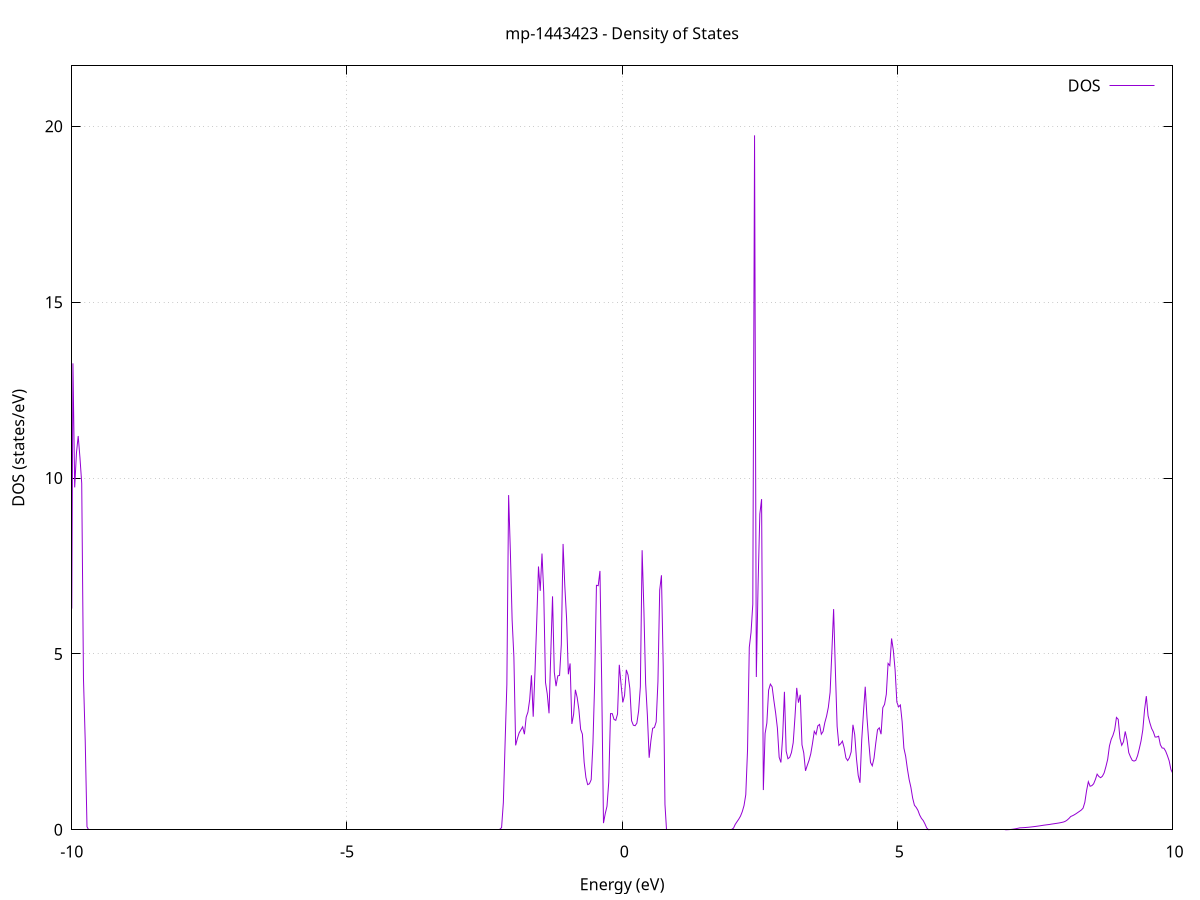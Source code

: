 set title 'mp-1443423 - Density of States'
set xlabel 'Energy (eV)'
set ylabel 'DOS (states/eV)'
set grid
set xrange [-10:10]
set yrange [0:21.720]
set xzeroaxis lt -1
set terminal png size 800,600
set output 'mp-1443423_dos_gnuplot.png'
plot '-' using 1:2 with lines title 'DOS'
-39.250400 0.000000
-39.218500 0.000000
-39.186500 0.000000
-39.154600 0.000000
-39.122700 0.000000
-39.090800 0.000000
-39.058900 0.000000
-39.026900 0.000000
-38.995000 0.000000
-38.963100 0.000000
-38.931200 0.000000
-38.899300 0.000000
-38.867300 0.000000
-38.835400 0.000000
-38.803500 0.000000
-38.771600 0.000000
-38.739700 0.000000
-38.707700 0.000000
-38.675800 0.000000
-38.643900 0.000000
-38.612000 0.000000
-38.580100 0.000000
-38.548100 0.000000
-38.516200 0.000000
-38.484300 0.000000
-38.452400 0.000000
-38.420500 0.000000
-38.388500 0.000000
-38.356600 0.000000
-38.324700 0.000000
-38.292800 0.000000
-38.260800 0.000000
-38.228900 0.000000
-38.197000 0.000000
-38.165100 0.000000
-38.133200 0.000000
-38.101200 0.000000
-38.069300 0.000000
-38.037400 0.000000
-38.005500 0.000000
-37.973600 0.000000
-37.941600 0.000000
-37.909700 0.000000
-37.877800 0.000000
-37.845900 0.000000
-37.814000 0.000000
-37.782000 0.000000
-37.750100 0.000000
-37.718200 0.000000
-37.686300 0.000000
-37.654400 0.000000
-37.622400 0.000000
-37.590500 0.000000
-37.558600 0.000000
-37.526700 0.000000
-37.494800 0.000000
-37.462800 0.000000
-37.430900 0.000000
-37.399000 0.000000
-37.367100 0.000000
-37.335200 0.000000
-37.303200 0.000000
-37.271300 0.000000
-37.239400 0.000000
-37.207500 0.000000
-37.175500 0.000000
-37.143600 0.000000
-37.111700 0.000000
-37.079800 0.000000
-37.047900 0.000000
-37.015900 0.000000
-36.984000 0.000000
-36.952100 0.000000
-36.920200 0.000000
-36.888300 0.000000
-36.856300 0.000000
-36.824400 0.000000
-36.792500 0.000000
-36.760600 0.000000
-36.728700 0.000000
-36.696700 0.000000
-36.664800 0.000000
-36.632900 0.000000
-36.601000 0.000000
-36.569100 0.000000
-36.537100 0.000000
-36.505200 0.000000
-36.473300 0.000000
-36.441400 0.000000
-36.409500 0.000000
-36.377500 0.000000
-36.345600 0.000000
-36.313700 0.000000
-36.281800 396.593800
-36.249900 0.000000
-36.217900 0.000000
-36.186000 0.000000
-36.154100 0.000000
-36.122200 0.000000
-36.090200 0.000000
-36.058300 0.000000
-36.026400 0.000000
-35.994500 0.000000
-35.962600 0.000000
-35.930600 0.000000
-35.898700 0.000000
-35.866800 0.000000
-35.834900 0.000000
-35.803000 0.000000
-35.771000 0.000000
-35.739100 0.000000
-35.707200 0.000000
-35.675300 0.000000
-35.643400 0.000000
-35.611400 0.000000
-35.579500 0.000000
-35.547600 0.000000
-35.515700 0.000000
-35.483800 0.000000
-35.451800 0.000000
-35.419900 0.000000
-35.388000 0.000000
-35.356100 0.000000
-35.324200 0.000000
-35.292200 0.000000
-35.260300 0.000000
-35.228400 0.000000
-35.196500 0.000000
-35.164600 0.000000
-35.132600 0.000000
-35.100700 0.000000
-35.068800 0.000000
-35.036900 0.000000
-35.004900 0.000000
-34.973000 0.000000
-34.941100 0.000000
-34.909200 0.000000
-34.877300 0.000000
-34.845300 0.000000
-34.813400 0.000000
-34.781500 0.000000
-34.749600 0.000000
-34.717700 0.000000
-34.685700 0.000000
-34.653800 0.000000
-34.621900 0.000000
-34.590000 0.000000
-34.558100 0.000000
-34.526100 0.000000
-34.494200 0.000000
-34.462300 0.000000
-34.430400 0.000000
-34.398500 0.000000
-34.366500 0.000000
-34.334600 0.000000
-34.302700 0.000000
-34.270800 0.000000
-34.238900 0.000000
-34.206900 0.000000
-34.175000 0.000000
-34.143100 0.000000
-34.111200 0.000000
-34.079300 0.000000
-34.047300 0.000000
-34.015400 0.000000
-33.983500 0.000000
-33.951600 0.000000
-33.919600 0.000000
-33.887700 0.000000
-33.855800 0.000000
-33.823900 0.000000
-33.792000 0.000000
-33.760000 0.000000
-33.728100 0.000000
-33.696200 0.000000
-33.664300 0.000000
-33.632400 0.000000
-33.600400 0.000000
-33.568500 0.000000
-33.536600 0.000000
-33.504700 0.000000
-33.472800 0.000000
-33.440800 0.000000
-33.408900 0.000000
-33.377000 0.000000
-33.345100 0.000000
-33.313200 0.000000
-33.281200 0.000000
-33.249300 0.000000
-33.217400 0.000000
-33.185500 0.000000
-33.153600 0.000000
-33.121600 0.000000
-33.089700 0.000000
-33.057800 0.000000
-33.025900 0.000000
-32.993900 0.000000
-32.962000 0.000000
-32.930100 0.000000
-32.898200 0.000000
-32.866300 0.000000
-32.834300 0.000000
-32.802400 0.000000
-32.770500 0.000000
-32.738600 0.000000
-32.706700 0.000000
-32.674700 0.000000
-32.642800 0.000000
-32.610900 0.000000
-32.579000 0.000000
-32.547100 0.000000
-32.515100 0.000000
-32.483200 0.000000
-32.451300 0.000000
-32.419400 0.000000
-32.387500 0.000000
-32.355500 0.000000
-32.323600 0.000000
-32.291700 0.000000
-32.259800 0.000000
-32.227900 0.000000
-32.195900 0.000000
-32.164000 0.000000
-32.132100 0.000000
-32.100200 0.000000
-32.068300 0.000000
-32.036300 0.000000
-32.004400 0.000000
-31.972500 0.000000
-31.940600 0.000000
-31.908600 0.000000
-31.876700 0.000000
-31.844800 0.000000
-31.812900 0.000000
-31.781000 0.000000
-31.749000 0.000000
-31.717100 0.000000
-31.685200 0.000000
-31.653300 0.000000
-31.621400 0.000000
-31.589400 0.000000
-31.557500 0.000000
-31.525600 0.000000
-31.493700 0.000000
-31.461800 0.000000
-31.429800 0.000000
-31.397900 0.000000
-31.366000 0.000000
-31.334100 0.000000
-31.302200 0.000000
-31.270200 0.000000
-31.238300 0.000000
-31.206400 0.000000
-31.174500 0.000000
-31.142600 0.000000
-31.110600 0.000000
-31.078700 0.000000
-31.046800 0.000000
-31.014900 0.000000
-30.983000 0.000000
-30.951000 0.000000
-30.919100 0.000000
-30.887200 0.000000
-30.855300 0.000000
-30.823300 0.000000
-30.791400 0.000000
-30.759500 0.000000
-30.727600 0.000000
-30.695700 0.000000
-30.663700 0.000000
-30.631800 0.000000
-30.599900 0.000000
-30.568000 0.000000
-30.536100 0.000000
-30.504100 0.000000
-30.472200 0.000000
-30.440300 0.000000
-30.408400 0.000000
-30.376500 0.000000
-30.344500 0.000000
-30.312600 0.000000
-30.280700 0.000000
-30.248800 0.000000
-30.216900 0.000000
-30.184900 0.000000
-30.153000 0.000000
-30.121100 0.000000
-30.089200 0.000000
-30.057300 0.000000
-30.025300 0.000000
-29.993400 0.000000
-29.961500 0.000000
-29.929600 0.000000
-29.897700 0.000000
-29.865700 0.000000
-29.833800 0.000000
-29.801900 0.000000
-29.770000 0.000000
-29.738000 0.000000
-29.706100 0.000000
-29.674200 0.000000
-29.642300 0.000000
-29.610400 0.000000
-29.578400 0.000000
-29.546500 0.000000
-29.514600 0.000000
-29.482700 0.000000
-29.450800 0.000000
-29.418800 0.000000
-29.386900 0.000000
-29.355000 0.000000
-29.323100 0.000000
-29.291200 0.000000
-29.259200 0.000000
-29.227300 0.000000
-29.195400 0.000000
-29.163500 0.000000
-29.131600 0.000000
-29.099600 0.000000
-29.067700 0.000000
-29.035800 0.000000
-29.003900 0.000000
-28.972000 0.000000
-28.940000 0.000000
-28.908100 0.000000
-28.876200 0.000000
-28.844300 0.000000
-28.812400 0.000000
-28.780400 0.000000
-28.748500 0.000000
-28.716600 0.000000
-28.684700 0.000000
-28.652700 0.000000
-28.620800 0.000000
-28.588900 0.000000
-28.557000 0.000000
-28.525100 0.000000
-28.493100 0.000000
-28.461200 0.000000
-28.429300 0.000000
-28.397400 0.000000
-28.365500 0.000000
-28.333500 0.000000
-28.301600 0.000000
-28.269700 0.000000
-28.237800 0.000000
-28.205900 0.000000
-28.173900 0.000000
-28.142000 0.000000
-28.110100 0.000000
-28.078200 0.000000
-28.046300 0.000000
-28.014300 0.000000
-27.982400 0.000000
-27.950500 0.000000
-27.918600 0.000000
-27.886700 0.000000
-27.854700 0.000000
-27.822800 0.000000
-27.790900 0.000000
-27.759000 0.000000
-27.727100 0.000000
-27.695100 0.000000
-27.663200 0.000000
-27.631300 0.000000
-27.599400 0.000000
-27.567400 0.000000
-27.535500 0.000000
-27.503600 0.000000
-27.471700 0.000000
-27.439800 0.000000
-27.407800 0.000000
-27.375900 0.000000
-27.344000 0.000000
-27.312100 0.000000
-27.280200 0.000000
-27.248200 0.000000
-27.216300 0.000000
-27.184400 0.000000
-27.152500 0.000000
-27.120600 0.000000
-27.088600 0.000000
-27.056700 0.000000
-27.024800 0.000000
-26.992900 0.000000
-26.961000 0.000000
-26.929000 0.000000
-26.897100 0.000000
-26.865200 0.000000
-26.833300 0.000000
-26.801400 0.000000
-26.769400 0.000000
-26.737500 0.000000
-26.705600 0.000000
-26.673700 0.000000
-26.641800 0.000000
-26.609800 0.000000
-26.577900 0.000000
-26.546000 0.000000
-26.514100 0.000000
-26.482100 0.000000
-26.450200 0.000000
-26.418300 0.000000
-26.386400 0.000000
-26.354500 0.000000
-26.322500 0.000000
-26.290600 0.000000
-26.258700 0.000000
-26.226800 0.000000
-26.194900 0.000000
-26.162900 0.000000
-26.131000 0.000000
-26.099100 0.000000
-26.067200 0.000000
-26.035300 0.000000
-26.003300 0.000000
-25.971400 0.000000
-25.939500 0.000000
-25.907600 0.000000
-25.875700 0.000000
-25.843700 0.000000
-25.811800 0.000000
-25.779900 0.000000
-25.748000 0.000000
-25.716100 0.000000
-25.684100 0.000000
-25.652200 0.000000
-25.620300 0.000000
-25.588400 0.000000
-25.556500 0.000000
-25.524500 0.000000
-25.492600 0.000000
-25.460700 0.000000
-25.428800 0.000000
-25.396800 0.000000
-25.364900 0.000000
-25.333000 0.000000
-25.301100 0.000000
-25.269200 0.000000
-25.237200 0.000000
-25.205300 0.000000
-25.173400 0.000000
-25.141500 0.000000
-25.109600 0.000000
-25.077600 0.000000
-25.045700 0.000000
-25.013800 0.000000
-24.981900 0.000000
-24.950000 0.000000
-24.918000 0.000000
-24.886100 0.000000
-24.854200 0.000000
-24.822300 0.000000
-24.790400 0.000000
-24.758400 0.000000
-24.726500 0.000000
-24.694600 0.000000
-24.662700 0.000000
-24.630800 0.000000
-24.598800 0.000000
-24.566900 0.000000
-24.535000 0.000000
-24.503100 0.000000
-24.471200 0.000000
-24.439200 0.000000
-24.407300 0.000000
-24.375400 0.000000
-24.343500 0.000000
-24.311500 0.000000
-24.279600 0.000000
-24.247700 0.000000
-24.215800 0.000000
-24.183900 0.000000
-24.151900 0.000000
-24.120000 0.000000
-24.088100 0.000000
-24.056200 0.000000
-24.024300 0.000000
-23.992300 0.000000
-23.960400 0.000000
-23.928500 0.000000
-23.896600 0.000000
-23.864700 0.000000
-23.832700 0.000000
-23.800800 0.000000
-23.768900 0.000000
-23.737000 0.000000
-23.705100 0.000000
-23.673100 0.000000
-23.641200 0.000000
-23.609300 0.000000
-23.577400 0.000000
-23.545500 0.000000
-23.513500 0.000000
-23.481600 0.000000
-23.449700 0.000000
-23.417800 0.000000
-23.385900 0.000000
-23.353900 0.000000
-23.322000 0.000000
-23.290100 0.000000
-23.258200 0.000000
-23.226200 0.000000
-23.194300 0.000000
-23.162400 0.000000
-23.130500 0.000000
-23.098600 0.000000
-23.066600 0.000000
-23.034700 0.000000
-23.002800 0.000000
-22.970900 0.000000
-22.939000 0.000000
-22.907000 0.000000
-22.875100 0.000000
-22.843200 0.000000
-22.811300 0.000000
-22.779400 0.000000
-22.747400 0.000000
-22.715500 0.000000
-22.683600 0.000000
-22.651700 0.000000
-22.619800 0.000000
-22.587800 0.000000
-22.555900 0.000000
-22.524000 0.000000
-22.492100 0.000000
-22.460200 0.000000
-22.428200 0.000000
-22.396300 0.000000
-22.364400 0.000000
-22.332500 0.000000
-22.300600 0.000000
-22.268600 0.000000
-22.236700 0.000000
-22.204800 0.000000
-22.172900 0.000000
-22.140900 0.000000
-22.109000 0.000000
-22.077100 0.000000
-22.045200 0.000000
-22.013300 0.000000
-21.981300 0.000000
-21.949400 0.000000
-21.917500 0.000000
-21.885600 0.000000
-21.853700 0.000000
-21.821700 0.000000
-21.789800 0.000000
-21.757900 0.000000
-21.726000 0.000000
-21.694100 0.000000
-21.662100 0.000000
-21.630200 0.000000
-21.598300 0.000000
-21.566400 0.000000
-21.534500 0.000000
-21.502500 0.000000
-21.470600 0.000000
-21.438700 0.000000
-21.406800 0.000000
-21.374900 0.000000
-21.342900 0.000000
-21.311000 0.000000
-21.279100 0.000000
-21.247200 0.000000
-21.215300 0.000000
-21.183300 0.000000
-21.151400 0.000000
-21.119500 0.000000
-21.087600 0.000000
-21.055600 0.000000
-21.023700 0.000000
-20.991800 0.000000
-20.959900 0.000000
-20.928000 0.000000
-20.896000 0.000000
-20.864100 0.000000
-20.832200 0.000000
-20.800300 0.000000
-20.768400 0.000000
-20.736400 0.000000
-20.704500 0.000000
-20.672600 0.000000
-20.640700 0.000000
-20.608800 0.000000
-20.576800 0.000000
-20.544900 0.000000
-20.513000 0.000000
-20.481100 0.000000
-20.449200 0.000000
-20.417200 0.000000
-20.385300 0.000000
-20.353400 0.000000
-20.321500 0.000000
-20.289600 0.000000
-20.257600 0.000000
-20.225700 0.000000
-20.193800 0.000000
-20.161900 0.000000
-20.130000 0.000000
-20.098000 0.000000
-20.066100 0.000000
-20.034200 0.000000
-20.002300 0.000000
-19.970300 0.000000
-19.938400 0.000000
-19.906500 0.000000
-19.874600 0.000000
-19.842700 0.000000
-19.810700 0.000000
-19.778800 0.000000
-19.746900 0.000000
-19.715000 0.000000
-19.683100 0.000000
-19.651100 0.000000
-19.619200 0.000000
-19.587300 0.000000
-19.555400 0.000000
-19.523500 0.000000
-19.491500 0.000000
-19.459600 0.000000
-19.427700 0.000000
-19.395800 0.000000
-19.363900 0.000000
-19.331900 0.000000
-19.300000 0.000000
-19.268100 0.000000
-19.236200 0.000000
-19.204300 0.000000
-19.172300 0.000000
-19.140400 0.000000
-19.108500 0.000000
-19.076600 0.000000
-19.044700 0.000000
-19.012700 0.000000
-18.980800 0.000000
-18.948900 0.000000
-18.917000 0.000000
-18.885000 0.000000
-18.853100 0.000000
-18.821200 0.000000
-18.789300 0.000000
-18.757400 0.000000
-18.725400 0.000000
-18.693500 0.000000
-18.661600 0.000000
-18.629700 0.000000
-18.597800 0.000000
-18.565800 0.000000
-18.533900 0.000000
-18.502000 0.000000
-18.470100 0.000000
-18.438200 0.000000
-18.406200 0.000000
-18.374300 0.000000
-18.342400 0.000000
-18.310500 0.000000
-18.278600 0.000000
-18.246600 0.000000
-18.214700 0.000000
-18.182800 0.000000
-18.150900 0.000000
-18.119000 0.000000
-18.087000 0.000000
-18.055100 0.000000
-18.023200 0.000000
-17.991300 0.000000
-17.959400 0.000000
-17.927400 0.000000
-17.895500 0.000000
-17.863600 0.000000
-17.831700 0.000000
-17.799700 0.000000
-17.767800 0.000000
-17.735900 0.000000
-17.704000 0.000000
-17.672100 0.000000
-17.640100 0.000000
-17.608200 0.000000
-17.576300 0.000000
-17.544400 0.000000
-17.512500 0.000000
-17.480500 0.000000
-17.448600 0.000000
-17.416700 0.000000
-17.384800 0.000000
-17.352900 0.000000
-17.320900 0.000000
-17.289000 0.000000
-17.257100 0.000000
-17.225200 0.000000
-17.193300 0.000000
-17.161300 0.000000
-17.129400 0.000000
-17.097500 0.000000
-17.065600 0.000000
-17.033700 0.000000
-17.001700 0.000000
-16.969800 0.000000
-16.937900 0.000000
-16.906000 0.000000
-16.874100 0.000000
-16.842100 0.000000
-16.810200 0.000000
-16.778300 0.000000
-16.746400 0.000000
-16.714400 0.000000
-16.682500 0.000000
-16.650600 0.000000
-16.618700 0.000000
-16.586800 0.000000
-16.554800 0.000000
-16.522900 0.000000
-16.491000 0.000000
-16.459100 0.000000
-16.427200 0.000000
-16.395200 0.000000
-16.363300 0.000000
-16.331400 0.000000
-16.299500 0.000000
-16.267600 0.000000
-16.235600 0.000000
-16.203700 0.000000
-16.171800 0.000000
-16.139900 0.000000
-16.108000 0.000000
-16.076000 0.000000
-16.044100 0.000000
-16.012200 0.000000
-15.980300 0.000000
-15.948400 0.000000
-15.916400 0.000000
-15.884500 0.000000
-15.852600 0.000000
-15.820700 0.000000
-15.788800 0.000000
-15.756800 0.000000
-15.724900 0.000000
-15.693000 0.000000
-15.661100 0.000000
-15.629100 0.000000
-15.597200 0.000000
-15.565300 0.000000
-15.533400 0.000000
-15.501500 0.000000
-15.469500 0.000000
-15.437600 0.000000
-15.405700 0.000000
-15.373800 0.000000
-15.341900 0.000000
-15.309900 0.000000
-15.278000 0.000000
-15.246100 0.000000
-15.214200 0.000000
-15.182300 0.000000
-15.150300 0.000000
-15.118400 0.000000
-15.086500 0.000000
-15.054600 0.000000
-15.022700 0.000000
-14.990700 0.000000
-14.958800 0.000000
-14.926900 0.000000
-14.895000 0.000000
-14.863100 0.000000
-14.831100 0.000000
-14.799200 0.000000
-14.767300 0.000000
-14.735400 0.000000
-14.703400 0.000000
-14.671500 0.000000
-14.639600 0.000000
-14.607700 0.000000
-14.575800 0.000000
-14.543800 0.000000
-14.511900 0.000000
-14.480000 0.000000
-14.448100 0.000000
-14.416200 0.000000
-14.384200 0.000000
-14.352300 0.000000
-14.320400 0.000000
-14.288500 0.000000
-14.256600 0.000000
-14.224600 0.000000
-14.192700 0.000000
-14.160800 0.000000
-14.128900 0.000000
-14.097000 0.000000
-14.065000 0.000000
-14.033100 0.000000
-14.001200 0.000000
-13.969300 0.000000
-13.937400 0.000000
-13.905400 0.000000
-13.873500 0.000000
-13.841600 0.000000
-13.809700 0.000000
-13.777800 0.000000
-13.745800 0.000000
-13.713900 0.000000
-13.682000 0.000000
-13.650100 0.000000
-13.618100 0.000000
-13.586200 0.000000
-13.554300 0.000000
-13.522400 0.000000
-13.490500 0.000000
-13.458500 0.000000
-13.426600 0.000000
-13.394700 0.000000
-13.362800 0.000000
-13.330900 0.000000
-13.298900 0.000000
-13.267000 0.000000
-13.235100 0.000000
-13.203200 0.000000
-13.171300 0.000000
-13.139300 0.000000
-13.107400 0.000000
-13.075500 0.000000
-13.043600 0.000000
-13.011700 0.000000
-12.979700 0.000000
-12.947800 0.000000
-12.915900 0.000000
-12.884000 0.000000
-12.852100 0.000000
-12.820100 0.000000
-12.788200 0.000000
-12.756300 0.000000
-12.724400 0.000000
-12.692500 0.000000
-12.660500 0.000000
-12.628600 0.000000
-12.596700 0.000000
-12.564800 0.000000
-12.532800 0.000000
-12.500900 0.000000
-12.469000 0.000000
-12.437100 0.000000
-12.405200 0.000000
-12.373200 0.000000
-12.341300 0.000000
-12.309400 0.000000
-12.277500 0.000000
-12.245600 0.000000
-12.213600 0.000000
-12.181700 0.000000
-12.149800 0.000000
-12.117900 0.000000
-12.086000 0.000000
-12.054000 0.000000
-12.022100 0.000000
-11.990200 0.000000
-11.958300 0.000000
-11.926400 0.000000
-11.894400 0.000000
-11.862500 0.000000
-11.830600 0.000000
-11.798700 0.000000
-11.766800 0.000000
-11.734800 0.000000
-11.702900 0.000000
-11.671000 0.000000
-11.639100 0.000000
-11.607200 0.000000
-11.575200 0.000000
-11.543300 0.000000
-11.511400 0.000000
-11.479500 0.000000
-11.447500 0.000000
-11.415600 0.000000
-11.383700 0.000000
-11.351800 0.000000
-11.319900 0.000000
-11.287900 0.000000
-11.256000 0.000000
-11.224100 0.000000
-11.192200 0.000000
-11.160300 0.000000
-11.128300 0.000000
-11.096400 0.000000
-11.064500 0.000000
-11.032600 0.000000
-11.000700 0.000000
-10.968700 0.000000
-10.936800 0.000000
-10.904900 0.000000
-10.873000 0.165000
-10.841100 0.384500
-10.809100 0.551400
-10.777200 0.686500
-10.745300 0.785500
-10.713400 0.912200
-10.681500 1.033900
-10.649500 1.164000
-10.617600 1.290700
-10.585700 1.440900
-10.553800 1.616500
-10.521900 1.834300
-10.489900 2.148900
-10.458000 2.752500
-10.426100 2.929300
-10.394200 2.861800
-10.362200 2.676800
-10.330300 2.373600
-10.298400 1.570400
-10.266500 1.492800
-10.234600 1.165800
-10.202600 0.815800
-10.170700 1.373700
-10.138800 5.820200
-10.106900 5.953100
-10.075000 3.742500
-10.043000 2.968500
-10.011100 2.571900
-9.979200 13.263000
-9.947300 9.735700
-9.915400 10.712500
-9.883400 11.197300
-9.851500 10.575700
-9.819600 9.849300
-9.787700 4.289800
-9.755800 2.516100
-9.723800 0.085600
-9.691900 0.000000
-9.660000 0.000000
-9.628100 0.000000
-9.596200 0.000000
-9.564200 0.000000
-9.532300 0.000000
-9.500400 0.000000
-9.468500 0.000000
-9.436600 0.000000
-9.404600 0.000000
-9.372700 0.000000
-9.340800 0.000000
-9.308900 0.000000
-9.276900 0.000000
-9.245000 0.000000
-9.213100 0.000000
-9.181200 0.000000
-9.149300 0.000000
-9.117300 0.000000
-9.085400 0.000000
-9.053500 0.000000
-9.021600 0.000000
-8.989700 0.000000
-8.957700 0.000000
-8.925800 0.000000
-8.893900 0.000000
-8.862000 0.000000
-8.830100 0.000000
-8.798100 0.000000
-8.766200 0.000000
-8.734300 0.000000
-8.702400 0.000000
-8.670500 0.000000
-8.638500 0.000000
-8.606600 0.000000
-8.574700 0.000000
-8.542800 0.000000
-8.510900 0.000000
-8.478900 0.000000
-8.447000 0.000000
-8.415100 0.000000
-8.383200 0.000000
-8.351300 0.000000
-8.319300 0.000000
-8.287400 0.000000
-8.255500 0.000000
-8.223600 0.000000
-8.191600 0.000000
-8.159700 0.000000
-8.127800 0.000000
-8.095900 0.000000
-8.064000 0.000000
-8.032000 0.000000
-8.000100 0.000000
-7.968200 0.000000
-7.936300 0.000000
-7.904400 0.000000
-7.872400 0.000000
-7.840500 0.000000
-7.808600 0.000000
-7.776700 0.000000
-7.744800 0.000000
-7.712800 0.000000
-7.680900 0.000000
-7.649000 0.000000
-7.617100 0.000000
-7.585200 0.000000
-7.553200 0.000000
-7.521300 0.000000
-7.489400 0.000000
-7.457500 0.000000
-7.425600 0.000000
-7.393600 0.000000
-7.361700 0.000000
-7.329800 0.000000
-7.297900 0.000000
-7.266000 0.000000
-7.234000 0.000000
-7.202100 0.000000
-7.170200 0.000000
-7.138300 0.000000
-7.106300 0.000000
-7.074400 0.000000
-7.042500 0.000000
-7.010600 0.000000
-6.978700 0.000000
-6.946700 0.000000
-6.914800 0.000000
-6.882900 0.000000
-6.851000 0.000000
-6.819100 0.000000
-6.787100 0.000000
-6.755200 0.000000
-6.723300 0.000000
-6.691400 0.000000
-6.659500 0.000000
-6.627500 0.000000
-6.595600 0.000000
-6.563700 0.000000
-6.531800 0.000000
-6.499900 0.000000
-6.467900 0.000000
-6.436000 0.000000
-6.404100 0.000000
-6.372200 0.000000
-6.340300 0.000000
-6.308300 0.000000
-6.276400 0.000000
-6.244500 0.000000
-6.212600 0.000000
-6.180700 0.000000
-6.148700 0.000000
-6.116800 0.000000
-6.084900 0.000000
-6.053000 0.000000
-6.021000 0.000000
-5.989100 0.000000
-5.957200 0.000000
-5.925300 0.000000
-5.893400 0.000000
-5.861400 0.000000
-5.829500 0.000000
-5.797600 0.000000
-5.765700 0.000000
-5.733800 0.000000
-5.701800 0.000000
-5.669900 0.000000
-5.638000 0.000000
-5.606100 0.000000
-5.574200 0.000000
-5.542200 0.000000
-5.510300 0.000000
-5.478400 0.000000
-5.446500 0.000000
-5.414600 0.000000
-5.382600 0.000000
-5.350700 0.000000
-5.318800 0.000000
-5.286900 0.000000
-5.255000 0.000000
-5.223000 0.000000
-5.191100 0.000000
-5.159200 0.000000
-5.127300 0.000000
-5.095400 0.000000
-5.063400 0.000000
-5.031500 0.000000
-4.999600 0.000000
-4.967700 0.000000
-4.935700 0.000000
-4.903800 0.000000
-4.871900 0.000000
-4.840000 0.000000
-4.808100 0.000000
-4.776100 0.000000
-4.744200 0.000000
-4.712300 0.000000
-4.680400 0.000000
-4.648500 0.000000
-4.616500 0.000000
-4.584600 0.000000
-4.552700 0.000000
-4.520800 0.000000
-4.488900 0.000000
-4.456900 0.000000
-4.425000 0.000000
-4.393100 0.000000
-4.361200 0.000000
-4.329300 0.000000
-4.297300 0.000000
-4.265400 0.000000
-4.233500 0.000000
-4.201600 0.000000
-4.169700 0.000000
-4.137700 0.000000
-4.105800 0.000000
-4.073900 0.000000
-4.042000 0.000000
-4.010100 0.000000
-3.978100 0.000000
-3.946200 0.000000
-3.914300 0.000000
-3.882400 0.000000
-3.850400 0.000000
-3.818500 0.000000
-3.786600 0.000000
-3.754700 0.000000
-3.722800 0.000000
-3.690800 0.000000
-3.658900 0.000000
-3.627000 0.000000
-3.595100 0.000000
-3.563200 0.000000
-3.531200 0.000000
-3.499300 0.000000
-3.467400 0.000000
-3.435500 0.000000
-3.403600 0.000000
-3.371600 0.000000
-3.339700 0.000000
-3.307800 0.000000
-3.275900 0.000000
-3.244000 0.000000
-3.212000 0.000000
-3.180100 0.000000
-3.148200 0.000000
-3.116300 0.000000
-3.084400 0.000000
-3.052400 0.000000
-3.020500 0.000000
-2.988600 0.000000
-2.956700 0.000000
-2.924800 0.000000
-2.892800 0.000000
-2.860900 0.000000
-2.829000 0.000000
-2.797100 0.000000
-2.765100 0.000000
-2.733200 0.000000
-2.701300 0.000000
-2.669400 0.000000
-2.637500 0.000000
-2.605500 0.000000
-2.573600 0.000000
-2.541700 0.000000
-2.509800 0.000000
-2.477900 0.000000
-2.445900 0.000000
-2.414000 0.000000
-2.382100 0.000000
-2.350200 0.000000
-2.318300 0.000000
-2.286300 0.000000
-2.254400 0.000000
-2.222500 0.000000
-2.190600 0.060600
-2.158700 0.768400
-2.126700 2.474600
-2.094800 4.130500
-2.062900 9.515700
-2.031000 7.914700
-1.999100 5.968800
-1.967100 4.913200
-1.935200 2.400500
-1.903300 2.595800
-1.871400 2.758100
-1.839500 2.841800
-1.807500 2.926900
-1.775600 2.716800
-1.743700 3.201900
-1.711800 3.348200
-1.679800 3.703500
-1.647900 4.392600
-1.616000 3.214000
-1.584100 4.479900
-1.552200 5.912500
-1.520200 7.486300
-1.488300 6.793100
-1.456400 7.853200
-1.424500 6.734000
-1.392600 4.188200
-1.360600 3.861200
-1.328700 3.311400
-1.296800 5.009100
-1.264900 6.636500
-1.233000 4.483500
-1.201000 4.083100
-1.169100 4.377000
-1.137200 4.388700
-1.105300 5.267500
-1.073400 8.126500
-1.041400 6.919800
-1.009500 6.003300
-0.977600 4.421300
-0.945700 4.730000
-0.913800 3.009700
-0.881800 3.281300
-0.849900 3.980900
-0.818000 3.767500
-0.786100 3.416800
-0.754200 2.857800
-0.722200 2.718700
-0.690300 1.920700
-0.658400 1.488500
-0.626500 1.283400
-0.594500 1.308500
-0.562600 1.422500
-0.530700 2.451000
-0.498800 4.203400
-0.466900 6.950700
-0.434900 6.939600
-0.403000 7.359800
-0.371100 4.135400
-0.339200 0.189600
-0.307300 0.457200
-0.275300 0.668200
-0.243400 1.357900
-0.211500 3.302200
-0.179600 3.302900
-0.147700 3.137000
-0.115700 3.111500
-0.083800 3.292100
-0.051900 4.690900
-0.020000 4.141100
0.011900 3.620900
0.043900 3.819700
0.075800 4.547800
0.107700 4.400400
0.139600 4.020400
0.171500 3.099900
0.203500 2.972700
0.235400 2.958800
0.267300 3.030400
0.299200 3.376000
0.331100 4.069800
0.363100 7.948400
0.395000 6.267100
0.426900 4.158300
0.458800 3.248800
0.490800 2.048100
0.522700 2.534200
0.554600 2.885000
0.586500 2.907700
0.618400 3.066900
0.650400 4.211400
0.682300 6.815900
0.714200 7.236600
0.746100 4.672600
0.778000 0.721300
0.810000 0.000000
0.841900 0.000000
0.873800 0.000000
0.905700 0.000000
0.937600 0.000000
0.969600 0.000000
1.001500 0.000000
1.033400 0.000000
1.065300 0.000000
1.097200 0.000000
1.129200 0.000000
1.161100 0.000000
1.193000 0.000000
1.224900 0.000000
1.256800 0.000000
1.288800 0.000000
1.320700 0.000000
1.352600 0.000000
1.384500 0.000000
1.416400 0.000000
1.448400 0.000000
1.480300 0.000000
1.512200 0.000000
1.544100 0.000000
1.576100 0.000000
1.608000 0.000000
1.639900 0.000000
1.671800 0.000000
1.703700 0.000000
1.735700 0.000000
1.767600 0.000000
1.799500 0.000000
1.831400 0.000000
1.863300 0.000000
1.895300 0.000000
1.927200 0.000000
1.959100 0.000000
1.991000 0.000000
2.022900 0.046000
2.054900 0.153400
2.086800 0.228600
2.118700 0.302300
2.150600 0.388700
2.182500 0.514100
2.214500 0.688000
2.246400 0.997200
2.278300 2.264700
2.310200 5.186900
2.342100 5.612800
2.374100 6.417300
2.406000 19.745700
2.437900 4.344100
2.469800 6.959500
2.501700 8.978700
2.533700 9.401300
2.565600 1.128800
2.597500 2.736300
2.629400 3.035100
2.661400 3.970500
2.693300 4.141400
2.725200 4.065000
2.757100 3.676000
2.789000 3.320700
2.821000 2.890700
2.852900 2.061900
2.884800 1.913700
2.916700 2.656600
2.948600 3.922200
2.980600 2.234500
3.012500 2.020100
3.044400 2.058500
3.076300 2.196200
3.108200 2.476500
3.140200 3.202400
3.172100 4.034700
3.204000 3.615000
3.235900 3.838400
3.267800 2.415400
3.299800 2.185900
3.331700 1.675900
3.363600 1.831300
3.395500 1.972800
3.427400 2.160900
3.459400 2.460800
3.491300 2.800400
3.523200 2.712900
3.555100 2.954600
3.587100 2.994700
3.619000 2.717500
3.650900 2.795500
3.682800 3.048800
3.714700 3.231600
3.746700 3.482900
3.778600 3.908800
3.810500 5.055500
3.842400 6.275500
3.874300 4.537400
3.906300 2.940400
3.938200 2.398700
3.970100 2.445800
4.002000 2.521400
4.033900 2.329400
4.065900 2.042800
4.097800 1.967100
4.129700 2.049800
4.161600 2.215500
4.193500 2.985300
4.225500 2.708100
4.257400 2.026300
4.289300 1.546900
4.321200 1.335700
4.353100 2.550600
4.385100 3.340500
4.417000 4.067200
4.448900 3.190800
4.480800 2.506500
4.512700 1.915300
4.544700 1.818700
4.576600 2.036000
4.608500 2.464000
4.640400 2.845000
4.672400 2.898900
4.704300 2.717800
4.736200 3.471300
4.768100 3.566000
4.800000 3.853500
4.832000 4.730000
4.863900 4.667600
4.895800 5.439200
4.927700 5.100700
4.959600 4.545900
4.991600 3.630100
5.023500 3.493100
5.055400 3.548500
5.087300 3.075100
5.119200 2.322300
5.151200 2.093400
5.183100 1.730600
5.215000 1.427500
5.246900 1.204500
5.278800 0.899800
5.310800 0.698000
5.342700 0.637300
5.374600 0.551900
5.406500 0.417700
5.438400 0.324500
5.470400 0.263100
5.502300 0.166400
5.534200 0.052800
5.566100 0.002500
5.598000 0.000000
5.630000 0.000000
5.661900 0.000000
5.693800 0.000000
5.725700 0.000000
5.757700 0.000000
5.789600 0.000000
5.821500 0.000000
5.853400 0.000000
5.885300 0.000000
5.917300 0.000000
5.949200 0.000000
5.981100 0.000000
6.013000 0.000000
6.044900 0.000000
6.076900 0.000000
6.108800 0.000000
6.140700 0.000000
6.172600 0.000000
6.204500 0.000000
6.236500 0.000000
6.268400 0.000000
6.300300 0.000000
6.332200 0.000000
6.364100 0.000000
6.396100 0.000000
6.428000 0.000000
6.459900 0.000000
6.491800 0.000000
6.523700 0.000000
6.555700 0.000000
6.587600 0.000000
6.619500 0.000000
6.651400 0.000000
6.683300 0.000000
6.715300 0.000000
6.747200 0.000000
6.779100 0.000000
6.811000 0.000000
6.843000 0.000000
6.874900 0.000000
6.906800 0.000000
6.938700 0.000000
6.970600 0.000300
7.002600 0.002000
7.034500 0.005100
7.066400 0.009800
7.098300 0.016000
7.130200 0.023700
7.162200 0.032900
7.194100 0.043500
7.226000 0.055300
7.257900 0.057300
7.289800 0.060100
7.321800 0.063600
7.353700 0.067800
7.385600 0.072400
7.417500 0.077500
7.449400 0.083100
7.481400 0.089200
7.513300 0.095800
7.545200 0.102500
7.577100 0.109500
7.609000 0.117400
7.641000 0.125200
7.672900 0.132600
7.704800 0.139400
7.736700 0.145900
7.768600 0.151800
7.800600 0.161000
7.832500 0.168200
7.864400 0.175600
7.896300 0.183300
7.928300 0.191100
7.960200 0.200000
7.992100 0.211000
8.024000 0.223200
8.055900 0.244300
8.087900 0.278900
8.119800 0.324000
8.151700 0.378400
8.183600 0.399300
8.215500 0.426000
8.247500 0.457000
8.279400 0.491500
8.311300 0.525600
8.343200 0.561800
8.375100 0.615000
8.407100 0.781300
8.439000 1.113200
8.470900 1.366400
8.502800 1.237900
8.534700 1.254400
8.566700 1.305900
8.598600 1.429500
8.630500 1.581800
8.662400 1.514800
8.694300 1.480600
8.726300 1.522400
8.758200 1.617600
8.790100 1.795900
8.822000 2.001300
8.853900 2.379200
8.885900 2.570000
8.917800 2.683900
8.949700 2.845200
8.981600 3.194100
9.013600 3.140400
9.045500 2.598700
9.077400 2.401300
9.109300 2.501400
9.141200 2.795500
9.173200 2.559100
9.205100 2.193100
9.237000 2.070800
9.268900 1.972800
9.300800 1.953200
9.332800 1.973700
9.364700 2.102800
9.396600 2.303100
9.428500 2.526100
9.460400 2.840600
9.492400 3.413200
9.524300 3.800100
9.556200 3.241500
9.588100 3.043200
9.620000 2.883000
9.652000 2.784900
9.683900 2.636800
9.715800 2.638700
9.747700 2.660000
9.779600 2.416600
9.811600 2.325500
9.843500 2.319000
9.875400 2.235900
9.907300 2.108300
9.939200 1.961800
9.971200 1.713200
10.003100 1.609700
10.035000 1.531900
10.066900 1.369300
10.098900 1.279300
10.130800 1.406900
10.162700 1.242000
10.194600 1.091400
10.226500 1.032300
10.258500 0.927800
10.290400 0.800100
10.322300 0.826700
10.354200 1.014700
10.386100 1.224900
10.418100 1.679800
10.450000 2.399300
10.481900 3.138000
10.513800 3.969300
10.545700 4.098000
10.577700 3.979100
10.609600 4.484800
10.641500 3.917100
10.673400 3.169800
10.705300 2.681400
10.737300 3.556600
10.769200 4.897300
10.801100 4.145600
10.833000 3.583200
10.864900 3.132800
10.896900 3.720600
10.928800 3.569400
10.960700 3.654700
10.992600 3.623200
11.024500 3.365100
11.056500 3.127600
11.088400 2.996900
11.120300 2.976500
11.152200 3.154800
11.184200 3.585900
11.216100 3.827800
11.248000 4.350000
11.279900 4.426000
11.311800 3.589800
11.343800 2.866200
11.375700 2.481400
11.407600 2.196800
11.439500 2.056400
11.471400 1.715000
11.503400 1.501100
11.535300 1.398900
11.567200 1.488500
11.599100 1.728600
11.631000 2.062900
11.663000 2.961700
11.694900 2.830300
11.726800 2.774800
11.758700 2.837200
11.790600 3.001100
11.822600 3.386300
11.854500 3.708500
11.886400 3.413500
11.918300 2.764200
11.950200 2.583500
11.982200 2.556400
12.014100 2.286600
12.046000 2.499900
12.077900 3.208500
12.109800 3.672300
12.141800 4.073800
12.173700 4.897800
12.205600 3.600800
12.237500 3.335600
12.269500 2.934000
12.301400 3.168900
12.333300 3.629000
12.365200 4.030000
12.397100 3.853300
12.429100 3.785300
12.461000 3.848100
12.492900 3.400500
12.524800 3.000000
12.556700 2.826300
12.588700 2.521500
12.620600 2.608700
12.652500 3.021500
12.684400 3.398500
12.716300 3.291600
12.748300 3.268000
12.780200 2.997200
12.812100 3.059600
12.844000 3.289800
12.875900 3.685700
12.907900 3.621400
12.939800 3.253600
12.971700 2.849600
13.003600 2.501000
13.035500 2.200000
13.067500 2.032800
13.099400 2.001600
13.131300 2.043700
13.163200 2.142200
13.195100 2.263700
13.227100 2.434500
13.259000 2.929700
13.290900 3.143600
13.322800 3.019500
13.354800 2.821300
13.386700 2.747100
13.418600 2.872500
13.450500 3.030200
13.482400 3.239900
13.514400 3.758700
13.546300 3.636500
13.578200 3.172400
13.610100 2.876900
13.642000 2.596900
13.674000 2.551700
13.705900 2.456300
13.737800 2.482100
13.769700 2.348100
13.801600 2.297500
13.833600 2.268100
13.865500 2.281200
13.897400 2.320600
13.929300 2.277700
13.961200 2.213600
13.993200 2.141000
14.025100 2.073400
14.057000 2.025100
14.088900 1.975400
14.120800 2.100700
14.152800 1.934400
14.184700 1.855600
14.216600 1.762700
14.248500 1.718300
14.280400 1.664000
14.312400 1.696300
14.344300 1.718500
14.376200 1.698800
14.408100 1.780700
14.440100 1.834100
14.472000 1.844000
14.503900 1.908400
14.535800 1.929900
14.567700 1.793700
14.599700 1.799600
14.631600 1.795500
14.663500 1.671500
14.695400 1.612300
14.727300 1.565300
14.759300 1.523900
14.791200 1.499000
14.823100 1.474700
14.855000 1.465500
14.886900 1.439400
14.918900 1.395800
14.950800 1.360500
14.982700 1.373000
15.014600 1.378300
15.046500 1.392600
15.078500 1.436000
15.110400 1.499600
15.142300 1.792600
15.174200 2.120800
15.206100 2.248400
15.238100 2.342100
15.270000 2.473000
15.301900 2.535200
15.333800 2.302100
15.365700 2.120200
15.397700 1.934300
15.429600 1.850900
15.461500 1.823900
15.493400 1.833700
15.525400 1.792500
15.557300 1.823700
15.589200 1.865100
15.621100 1.911400
15.653000 1.930400
15.685000 1.962700
15.716900 2.043700
15.748800 2.041900
15.780700 1.932200
15.812600 1.982800
15.844600 2.831800
15.876500 3.095600
15.908400 2.632800
15.940300 2.471200
15.972200 2.531300
16.004200 2.710300
16.036100 2.959700
16.068000 3.522200
16.099900 3.922700
16.131800 3.337600
16.163800 2.738600
16.195700 2.748500
16.227600 2.311100
16.259500 2.336700
16.291400 2.614700
16.323400 2.600900
16.355300 2.399400
16.387200 2.314800
16.419100 2.229600
16.451000 2.317800
16.483000 2.329200
16.514900 2.191000
16.546800 1.918600
16.578700 1.900600
16.610700 2.068300
16.642600 2.484400
16.674500 3.083000
16.706400 3.274600
16.738300 3.777800
16.770300 3.433000
16.802200 3.242200
16.834100 3.066700
16.866000 3.156800
16.897900 2.681800
16.929900 2.665000
16.961800 2.654600
16.993700 2.437300
17.025600 2.668800
17.057500 2.547900
17.089500 2.359000
17.121400 2.618300
17.153300 3.081300
17.185200 3.387200
17.217100 3.911700
17.249100 3.670000
17.281000 3.302600
17.312900 2.969300
17.344800 2.744900
17.376700 2.542100
17.408700 2.313700
17.440600 2.248600
17.472500 2.206800
17.504400 2.155700
17.536300 2.175300
17.568300 2.301300
17.600200 2.338600
17.632100 2.244000
17.664000 2.051200
17.696000 2.000900
17.727900 1.948800
17.759800 1.961600
17.791700 2.068200
17.823600 2.155600
17.855600 2.143800
17.887500 2.069100
17.919400 1.813200
17.951300 1.755200
17.983200 1.828400
18.015200 1.858900
18.047100 1.846300
18.079000 1.849300
18.110900 1.899600
18.142800 1.978400
18.174800 1.985700
18.206700 1.881000
18.238600 1.839600
18.270500 1.928200
18.302400 1.957300
18.334400 1.810100
18.366300 1.749100
18.398200 1.775500
18.430100 1.592100
18.462000 1.541300
18.494000 1.497000
18.525900 1.597400
18.557800 1.818400
18.589700 1.791800
18.621600 1.851700
18.653600 1.891400
18.685500 1.928100
18.717400 1.993200
18.749300 2.130800
18.781300 2.229900
18.813200 2.297800
18.845100 2.629000
18.877000 2.621100
18.908900 2.685600
18.940900 3.361000
18.972800 2.841400
19.004700 2.687400
19.036600 2.642800
19.068500 2.492700
19.100500 2.264000
19.132400 2.083000
19.164300 2.078100
19.196200 2.136700
19.228100 2.415200
19.260100 2.649500
19.292000 2.631100
19.323900 2.952200
19.355800 3.056300
19.387700 2.878400
19.419700 2.708900
19.451600 2.710600
19.483500 2.563400
19.515400 2.407600
19.547300 2.256100
19.579300 2.147200
19.611200 2.184800
19.643100 2.473700
19.675000 2.709500
19.706900 2.649800
19.738900 2.573600
19.770800 2.558600
19.802700 2.564300
19.834600 2.493900
19.866600 2.432600
19.898500 2.365000
19.930400 2.419200
19.962300 2.415700
19.994200 2.345700
20.026200 2.228300
20.058100 2.386500
20.090000 2.342900
20.121900 2.386500
20.153800 2.385900
20.185800 2.447400
20.217700 2.512500
20.249600 2.621500
20.281500 2.736100
20.313400 2.875100
20.345400 3.131300
20.377300 2.775900
20.409200 2.359600
20.441100 2.384700
20.473000 2.313500
20.505000 2.249700
20.536900 2.223200
20.568800 2.284400
20.600700 2.290200
20.632600 2.367900
20.664600 2.418400
20.696500 2.381800
20.728400 2.400900
20.760300 2.451700
20.792200 2.552300
20.824200 2.619900
20.856100 2.408900
20.888000 2.171100
20.919900 2.024600
20.951900 1.998900
20.983800 2.020700
21.015700 2.079200
21.047600 2.152700
21.079500 2.120900
21.111500 2.304600
21.143400 2.256600
21.175300 1.799300
21.207200 1.644500
21.239100 1.546000
21.271100 1.547600
21.303000 1.577600
21.334900 1.497900
21.366800 1.476500
21.398700 1.317800
21.430700 1.192800
21.462600 1.044400
21.494500 0.912500
21.526400 0.593000
21.558300 0.387900
21.590300 0.242400
21.622200 0.175600
21.654100 0.093800
21.686000 0.001400
21.717900 0.000000
21.749900 0.000000
21.781800 0.000000
21.813700 0.000000
21.845600 0.000000
21.877600 0.000000
21.909500 0.000000
21.941400 0.000000
21.973300 0.000000
22.005200 0.000000
22.037200 0.000000
22.069100 0.000000
22.101000 0.000000
22.132900 0.000000
22.164800 0.000000
22.196800 0.000000
22.228700 0.000000
22.260600 0.000000
22.292500 0.000000
22.324400 0.000000
22.356400 0.000000
22.388300 0.000000
22.420200 0.000000
22.452100 0.000000
22.484000 0.000000
22.516000 0.000000
22.547900 0.000000
22.579800 0.000000
22.611700 0.000000
22.643600 0.000000
22.675600 0.000000
22.707500 0.000000
22.739400 0.000000
22.771300 0.000000
22.803200 0.000000
22.835200 0.000000
22.867100 0.000000
22.899000 0.000000
22.930900 0.000000
22.962900 0.000000
22.994800 0.000000
23.026700 0.000000
23.058600 0.000000
23.090500 0.000000
23.122500 0.000000
23.154400 0.000000
23.186300 0.000000
23.218200 0.000000
23.250100 0.000000
23.282100 0.000000
23.314000 0.000000
23.345900 0.000000
23.377800 0.000000
23.409700 0.000000
23.441700 0.000000
23.473600 0.000000
23.505500 0.000000
23.537400 0.000000
23.569300 0.000000
23.601300 0.000000
23.633200 0.000000
23.665100 0.000000
23.697000 0.000000
23.728900 0.000000
23.760900 0.000000
23.792800 0.000000
23.824700 0.000000
23.856600 0.000000
23.888500 0.000000
23.920500 0.000000
23.952400 0.000000
23.984300 0.000000
24.016200 0.000000
24.048200 0.000000
24.080100 0.000000
24.112000 0.000000
24.143900 0.000000
24.175800 0.000000
24.207800 0.000000
24.239700 0.000000
24.271600 0.000000
24.303500 0.000000
24.335400 0.000000
24.367400 0.000000
24.399300 0.000000
24.431200 0.000000
24.463100 0.000000
24.495000 0.000000
24.527000 0.000000
24.558900 0.000000
24.590800 0.000000
e
